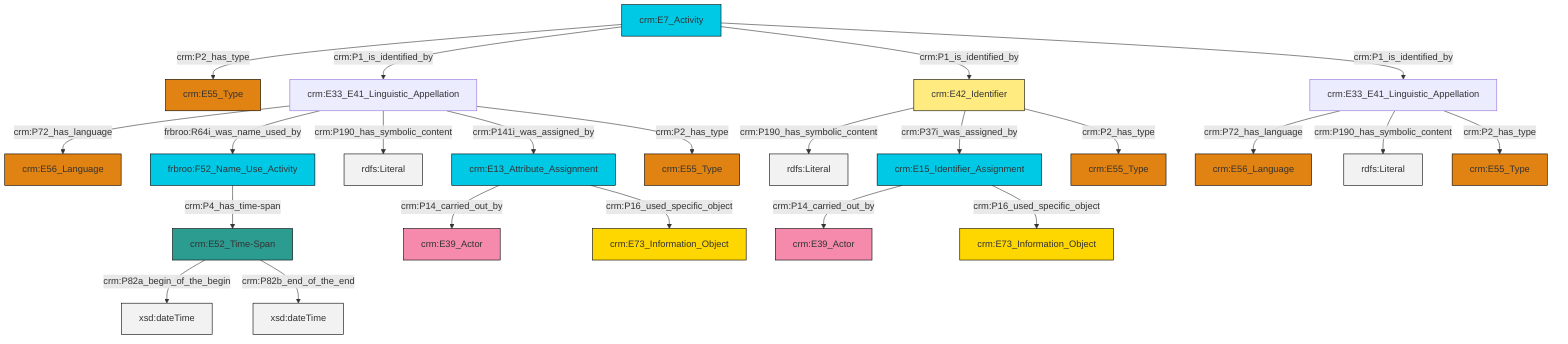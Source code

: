 graph TD
classDef Literal fill:#f2f2f2,stroke:#000000;
classDef CRM_Entity fill:#FFFFFF,stroke:#000000;
classDef Temporal_Entity fill:#00C9E6, stroke:#000000;
classDef Type fill:#E18312, stroke:#000000;
classDef Time-Span fill:#2C9C91, stroke:#000000;
classDef Appellation fill:#FFEB7F, stroke:#000000;
classDef Place fill:#008836, stroke:#000000;
classDef Persistent_Item fill:#B266B2, stroke:#000000;
classDef Conceptual_Object fill:#FFD700, stroke:#000000;
classDef Physical_Thing fill:#D2B48C, stroke:#000000;
classDef Actor fill:#f58aad, stroke:#000000;
classDef PC_Classes fill:#4ce600, stroke:#000000;
classDef Multi fill:#cccccc,stroke:#000000;

4["crm:E33_E41_Linguistic_Appellation"]:::Default -->|crm:P72_has_language| 0["crm:E56_Language"]:::Type
7["crm:E42_Identifier"]:::Appellation -->|crm:P190_has_symbolic_content| 8[rdfs:Literal]:::Literal
9["crm:E7_Activity"]:::Temporal_Entity -->|crm:P2_has_type| 10["crm:E55_Type"]:::Type
11["crm:E13_Attribute_Assignment"]:::Temporal_Entity -->|crm:P14_carried_out_by| 2["crm:E39_Actor"]:::Actor
11["crm:E13_Attribute_Assignment"]:::Temporal_Entity -->|crm:P16_used_specific_object| 14["crm:E73_Information_Object"]:::Conceptual_Object
15["crm:E52_Time-Span"]:::Time-Span -->|crm:P82a_begin_of_the_begin| 16[xsd:dateTime]:::Literal
17["crm:E15_Identifier_Assignment"]:::Temporal_Entity -->|crm:P14_carried_out_by| 18["crm:E39_Actor"]:::Actor
21["crm:E33_E41_Linguistic_Appellation"]:::Default -->|crm:P72_has_language| 12["crm:E56_Language"]:::Type
9["crm:E7_Activity"]:::Temporal_Entity -->|crm:P1_is_identified_by| 4["crm:E33_E41_Linguistic_Appellation"]:::Default
7["crm:E42_Identifier"]:::Appellation -->|crm:P37i_was_assigned_by| 17["crm:E15_Identifier_Assignment"]:::Temporal_Entity
9["crm:E7_Activity"]:::Temporal_Entity -->|crm:P1_is_identified_by| 7["crm:E42_Identifier"]:::Appellation
4["crm:E33_E41_Linguistic_Appellation"]:::Default -->|frbroo:R64i_was_name_used_by| 22["frbroo:F52_Name_Use_Activity"]:::Temporal_Entity
22["frbroo:F52_Name_Use_Activity"]:::Temporal_Entity -->|crm:P4_has_time-span| 15["crm:E52_Time-Span"]:::Time-Span
21["crm:E33_E41_Linguistic_Appellation"]:::Default -->|crm:P190_has_symbolic_content| 26[rdfs:Literal]:::Literal
9["crm:E7_Activity"]:::Temporal_Entity -->|crm:P1_is_identified_by| 21["crm:E33_E41_Linguistic_Appellation"]:::Default
4["crm:E33_E41_Linguistic_Appellation"]:::Default -->|crm:P190_has_symbolic_content| 29[rdfs:Literal]:::Literal
4["crm:E33_E41_Linguistic_Appellation"]:::Default -->|crm:P141i_was_assigned_by| 11["crm:E13_Attribute_Assignment"]:::Temporal_Entity
15["crm:E52_Time-Span"]:::Time-Span -->|crm:P82b_end_of_the_end| 32[xsd:dateTime]:::Literal
17["crm:E15_Identifier_Assignment"]:::Temporal_Entity -->|crm:P16_used_specific_object| 33["crm:E73_Information_Object"]:::Conceptual_Object
21["crm:E33_E41_Linguistic_Appellation"]:::Default -->|crm:P2_has_type| 5["crm:E55_Type"]:::Type
4["crm:E33_E41_Linguistic_Appellation"]:::Default -->|crm:P2_has_type| 37["crm:E55_Type"]:::Type
7["crm:E42_Identifier"]:::Appellation -->|crm:P2_has_type| 27["crm:E55_Type"]:::Type
